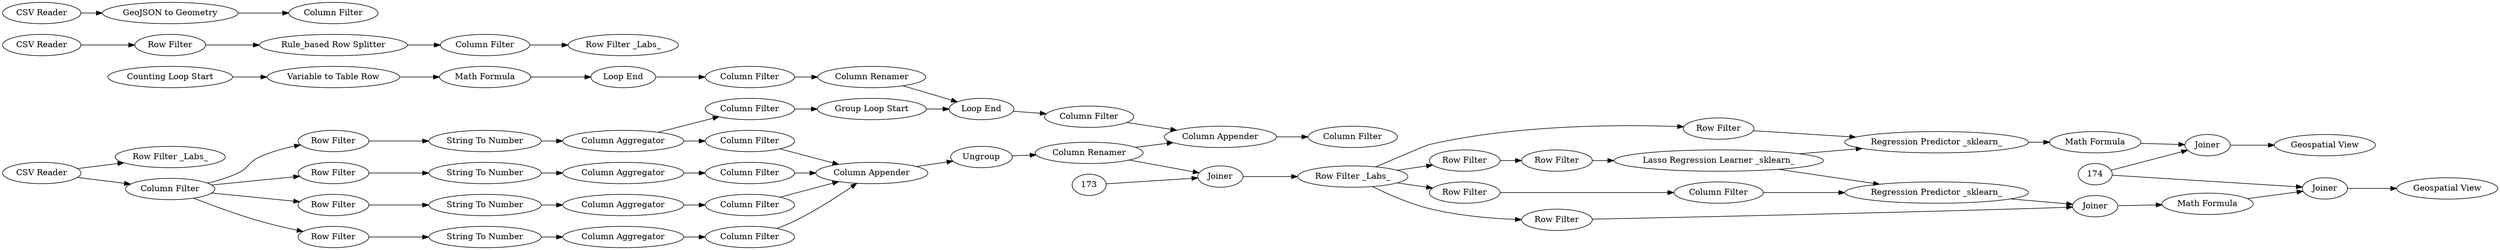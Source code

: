 digraph {
	98 [label="CSV Reader"]
	99 [label="Row Filter _Labs_"]
	100 [label="Column Filter"]
	101 [label="Row Filter"]
	102 [label="Row Filter"]
	103 [label="Row Filter"]
	104 [label="Row Filter"]
	106 [label="Column Aggregator"]
	107 [label="Column Aggregator"]
	108 [label="Column Aggregator"]
	109 [label="Column Aggregator"]
	110 [label="Column Filter"]
	111 [label="Column Filter"]
	112 [label="Column Filter"]
	113 [label="Column Filter"]
	114 [label="Column Appender"]
	115 [label=Ungroup]
	116 [label="Counting Loop Start"]
	117 [label="Loop End"]
	118 [label="Variable to Table Row"]
	119 [label="Math Formula"]
	120 [label="Column Filter"]
	121 [label="Column Renamer"]
	122 [label="Group Loop Start"]
	123 [label="Loop End"]
	124 [label="Column Filter"]
	126 [label="Column Appender"]
	127 [label="Column Filter"]
	128 [label="String To Number"]
	130 [label="String To Number"]
	131 [label="String To Number"]
	132 [label="String To Number"]
	133 [label="Column Renamer"]
	168 [label="Column Filter"]
	134 [label="Lasso Regression Learner _sklearn_"]
	141 [label="Geospatial View"]
	143 [label=Joiner]
	144 [label="Math Formula"]
	146 [label="Regression Predictor _sklearn_"]
	148 [label="Geospatial View"]
	149 [label=Joiner]
	150 [label="Row Filter"]
	153 [label="Math Formula"]
	156 [label="Regression Predictor _sklearn_"]
	157 [label="Row Filter"]
	160 [label=Joiner]
	161 [label="Row Filter"]
	166 [label="Row Filter _Labs_"]
	167 [label="Row Filter"]
	169 [label="Column Filter"]
	170 [label=Joiner]
	172 [label="Row Filter"]
	147 [label="Row Filter"]
	152 [label="Rule_based Row Splitter"]
	162 [label="Column Filter"]
	163 [label="Row Filter _Labs_"]
	164 [label="CSV Reader"]
	139 [label="Column Filter"]
	154 [label="GeoJSON to Geometry"]
	155 [label="CSV Reader"]
	98 -> 99
	98 -> 100
	100 -> 101
	100 -> 102
	100 -> 103
	100 -> 104
	101 -> 128
	102 -> 130
	103 -> 131
	104 -> 132
	106 -> 111
	107 -> 112
	108 -> 124
	108 -> 113
	109 -> 110
	110 -> 114
	111 -> 114
	112 -> 114
	113 -> 114
	114 -> 115
	115 -> 133
	116 -> 118
	117 -> 120
	118 -> 119
	119 -> 117
	120 -> 121
	121 -> 123
	122 -> 123
	123 -> 127
	124 -> 122
	126 -> 168
	127 -> 126
	128 -> 109
	130 -> 106
	131 -> 107
	132 -> 108
	133 -> 126
	147 -> 152
	152 -> 162
	162 -> 163
	164 -> 147
	154 -> 139
	155 -> 154
	133 -> 160
	134 -> 146
	134 -> 156
	143 -> 141
	144 -> 149
	146 -> 144
	149 -> 148
	150 -> 146
	153 -> 143
	156 -> 170
	157 -> 169
	160 -> 166
	161 -> 134
	166 -> 167
	166 -> 172
	166 -> 150
	166 -> 157
	167 -> 161
	169 -> 156
	170 -> 153
	172 -> 170
	173 -> 160
	174 -> 143
	174 -> 149
	rankdir=LR
}
